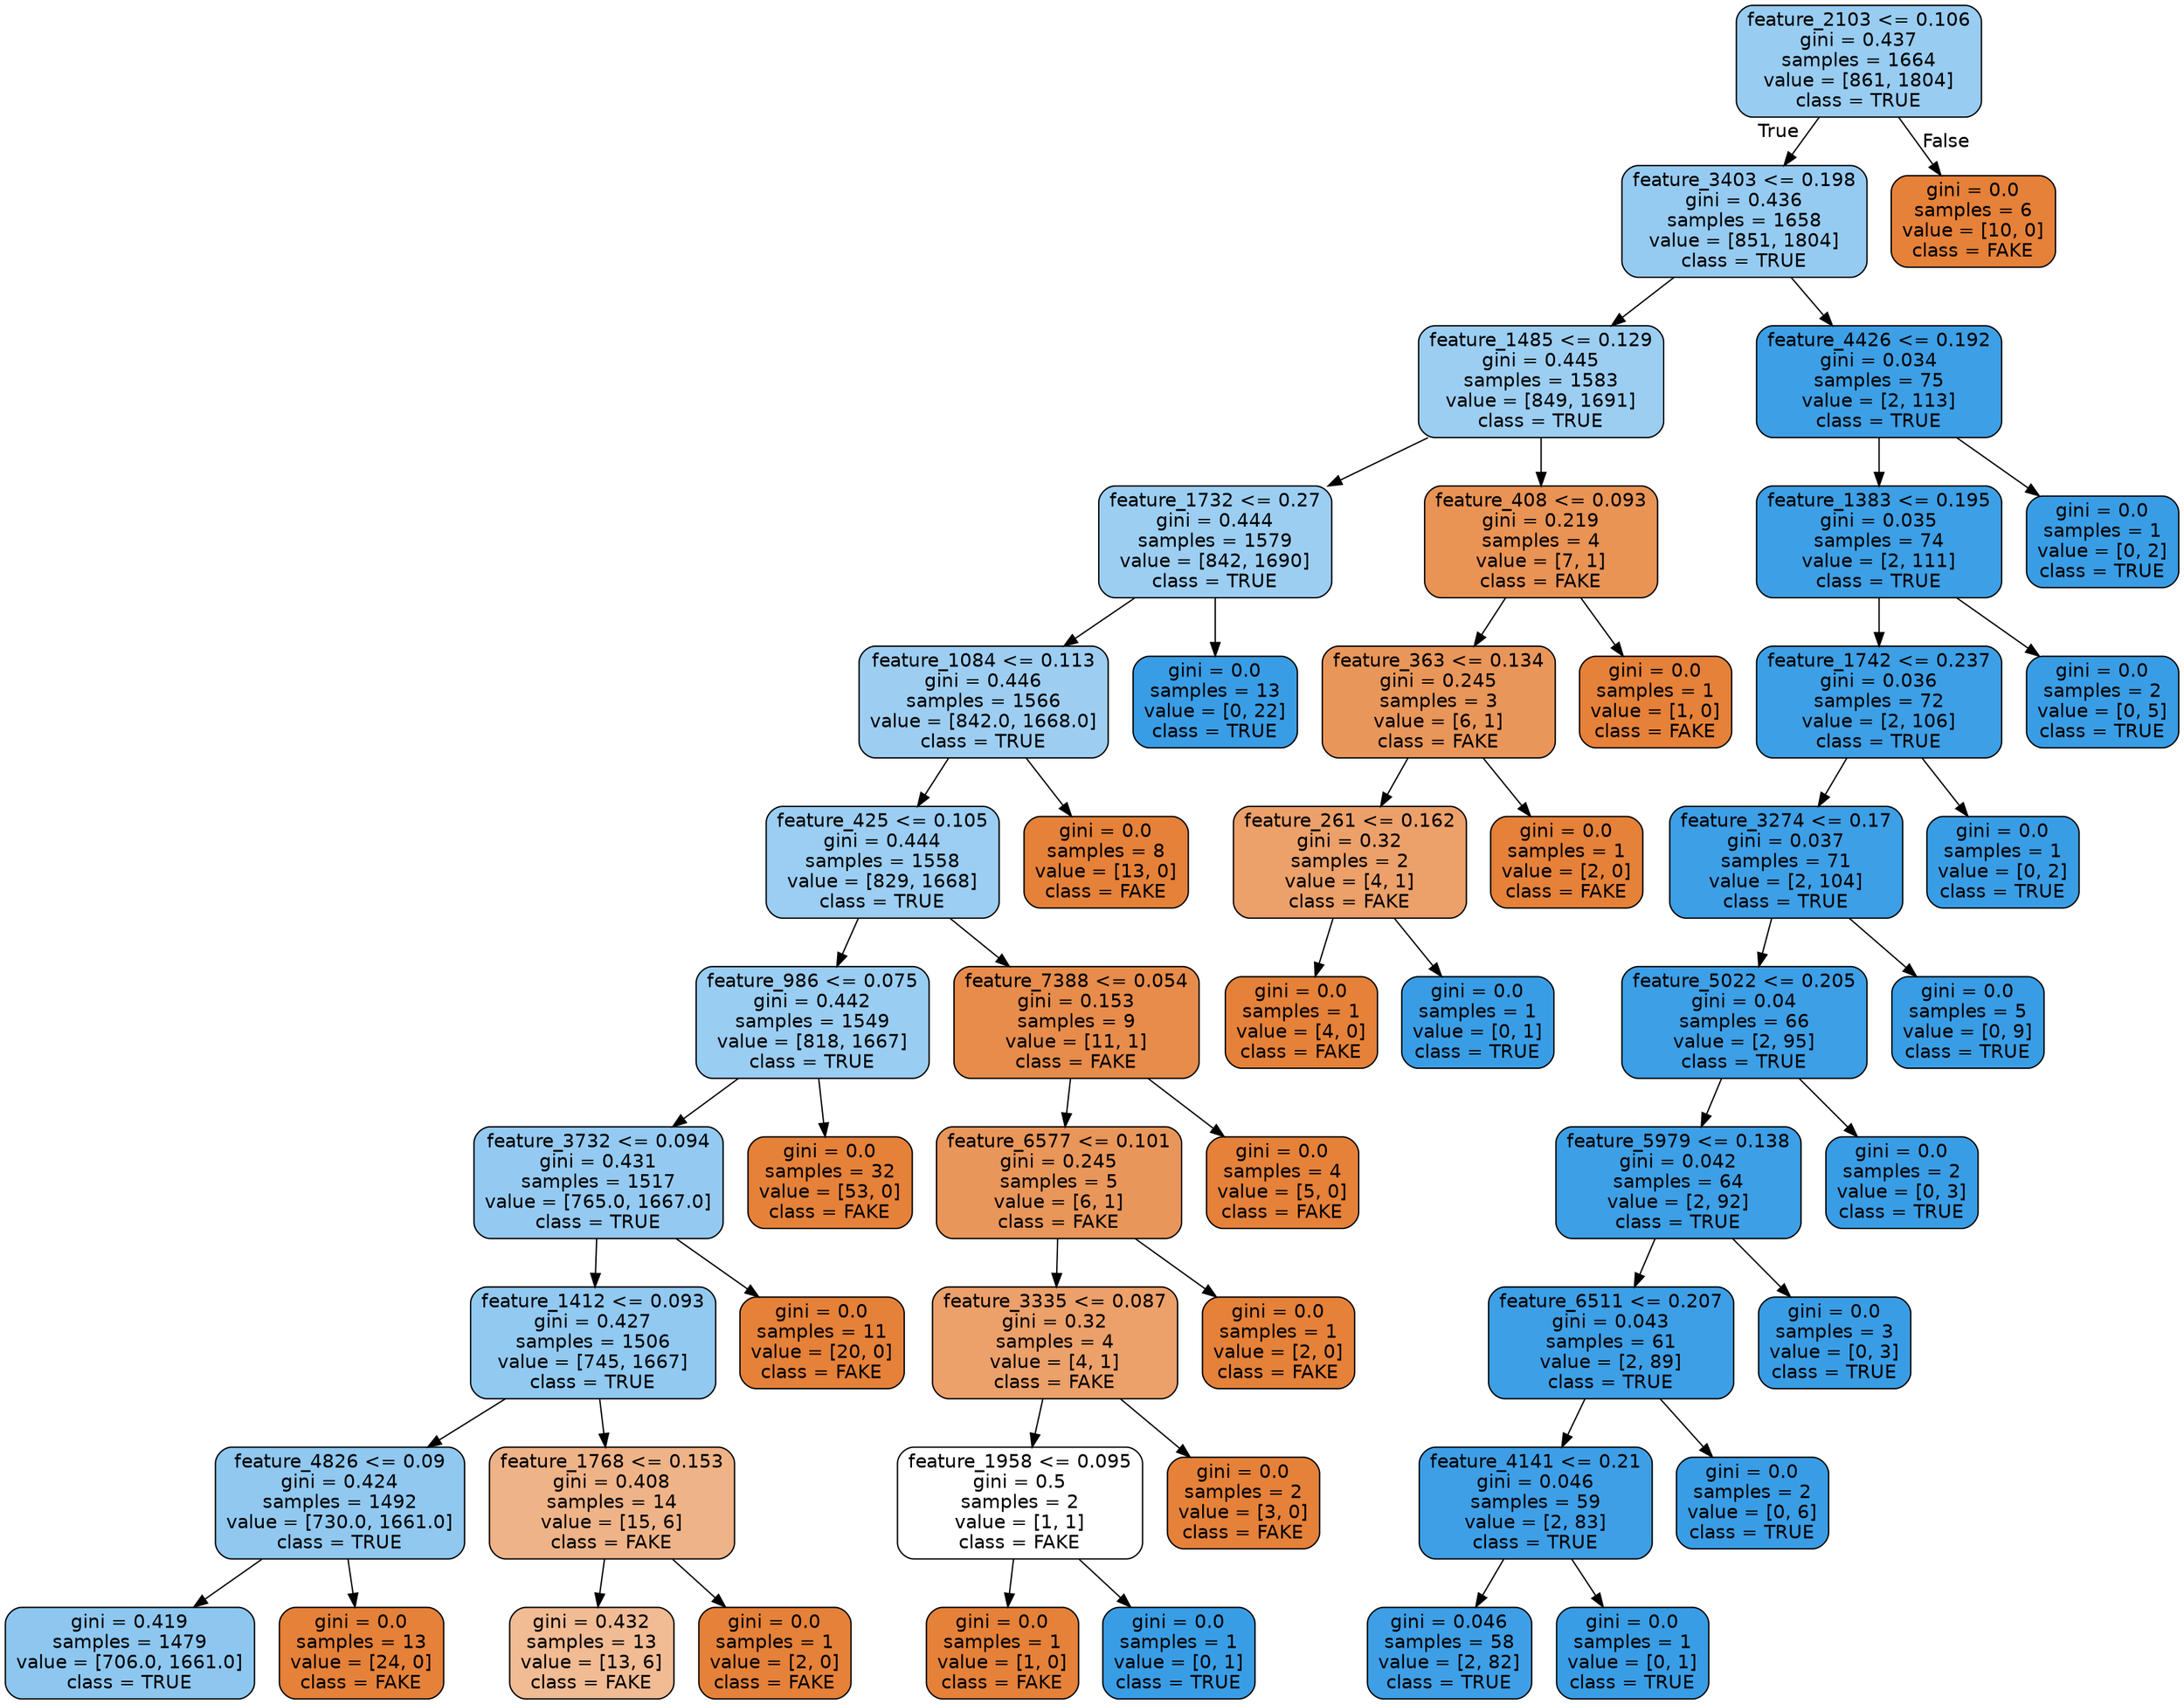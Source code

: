 digraph Tree {
node [shape=box, style="filled, rounded", color="black", fontname="helvetica"] ;
edge [fontname="helvetica"] ;
0 [label="feature_2103 <= 0.106\ngini = 0.437\nsamples = 1664\nvalue = [861, 1804]\nclass = TRUE", fillcolor="#98ccf1"] ;
1 [label="feature_3403 <= 0.198\ngini = 0.436\nsamples = 1658\nvalue = [851, 1804]\nclass = TRUE", fillcolor="#96cbf1"] ;
0 -> 1 [labeldistance=2.5, labelangle=45, headlabel="True"] ;
2 [label="feature_1485 <= 0.129\ngini = 0.445\nsamples = 1583\nvalue = [849, 1691]\nclass = TRUE", fillcolor="#9ccef2"] ;
1 -> 2 ;
3 [label="feature_1732 <= 0.27\ngini = 0.444\nsamples = 1579\nvalue = [842, 1690]\nclass = TRUE", fillcolor="#9ccef2"] ;
2 -> 3 ;
4 [label="feature_1084 <= 0.113\ngini = 0.446\nsamples = 1566\nvalue = [842.0, 1668.0]\nclass = TRUE", fillcolor="#9dcef2"] ;
3 -> 4 ;
5 [label="feature_425 <= 0.105\ngini = 0.444\nsamples = 1558\nvalue = [829, 1668]\nclass = TRUE", fillcolor="#9bcef2"] ;
4 -> 5 ;
6 [label="feature_986 <= 0.075\ngini = 0.442\nsamples = 1549\nvalue = [818, 1667]\nclass = TRUE", fillcolor="#9acdf2"] ;
5 -> 6 ;
7 [label="feature_3732 <= 0.094\ngini = 0.431\nsamples = 1517\nvalue = [765.0, 1667.0]\nclass = TRUE", fillcolor="#94caf1"] ;
6 -> 7 ;
8 [label="feature_1412 <= 0.093\ngini = 0.427\nsamples = 1506\nvalue = [745, 1667]\nclass = TRUE", fillcolor="#91c9f1"] ;
7 -> 8 ;
9 [label="feature_4826 <= 0.09\ngini = 0.424\nsamples = 1492\nvalue = [730.0, 1661.0]\nclass = TRUE", fillcolor="#90c8f0"] ;
8 -> 9 ;
10 [label="gini = 0.419\nsamples = 1479\nvalue = [706.0, 1661.0]\nclass = TRUE", fillcolor="#8dc7f0"] ;
9 -> 10 ;
11 [label="gini = 0.0\nsamples = 13\nvalue = [24, 0]\nclass = FAKE", fillcolor="#e58139"] ;
9 -> 11 ;
12 [label="feature_1768 <= 0.153\ngini = 0.408\nsamples = 14\nvalue = [15, 6]\nclass = FAKE", fillcolor="#efb388"] ;
8 -> 12 ;
13 [label="gini = 0.432\nsamples = 13\nvalue = [13, 6]\nclass = FAKE", fillcolor="#f1bb94"] ;
12 -> 13 ;
14 [label="gini = 0.0\nsamples = 1\nvalue = [2, 0]\nclass = FAKE", fillcolor="#e58139"] ;
12 -> 14 ;
15 [label="gini = 0.0\nsamples = 11\nvalue = [20, 0]\nclass = FAKE", fillcolor="#e58139"] ;
7 -> 15 ;
16 [label="gini = 0.0\nsamples = 32\nvalue = [53, 0]\nclass = FAKE", fillcolor="#e58139"] ;
6 -> 16 ;
17 [label="feature_7388 <= 0.054\ngini = 0.153\nsamples = 9\nvalue = [11, 1]\nclass = FAKE", fillcolor="#e78c4b"] ;
5 -> 17 ;
18 [label="feature_6577 <= 0.101\ngini = 0.245\nsamples = 5\nvalue = [6, 1]\nclass = FAKE", fillcolor="#e9965a"] ;
17 -> 18 ;
19 [label="feature_3335 <= 0.087\ngini = 0.32\nsamples = 4\nvalue = [4, 1]\nclass = FAKE", fillcolor="#eca06a"] ;
18 -> 19 ;
20 [label="feature_1958 <= 0.095\ngini = 0.5\nsamples = 2\nvalue = [1, 1]\nclass = FAKE", fillcolor="#ffffff"] ;
19 -> 20 ;
21 [label="gini = 0.0\nsamples = 1\nvalue = [1, 0]\nclass = FAKE", fillcolor="#e58139"] ;
20 -> 21 ;
22 [label="gini = 0.0\nsamples = 1\nvalue = [0, 1]\nclass = TRUE", fillcolor="#399de5"] ;
20 -> 22 ;
23 [label="gini = 0.0\nsamples = 2\nvalue = [3, 0]\nclass = FAKE", fillcolor="#e58139"] ;
19 -> 23 ;
24 [label="gini = 0.0\nsamples = 1\nvalue = [2, 0]\nclass = FAKE", fillcolor="#e58139"] ;
18 -> 24 ;
25 [label="gini = 0.0\nsamples = 4\nvalue = [5, 0]\nclass = FAKE", fillcolor="#e58139"] ;
17 -> 25 ;
26 [label="gini = 0.0\nsamples = 8\nvalue = [13, 0]\nclass = FAKE", fillcolor="#e58139"] ;
4 -> 26 ;
27 [label="gini = 0.0\nsamples = 13\nvalue = [0, 22]\nclass = TRUE", fillcolor="#399de5"] ;
3 -> 27 ;
28 [label="feature_408 <= 0.093\ngini = 0.219\nsamples = 4\nvalue = [7, 1]\nclass = FAKE", fillcolor="#e99355"] ;
2 -> 28 ;
29 [label="feature_363 <= 0.134\ngini = 0.245\nsamples = 3\nvalue = [6, 1]\nclass = FAKE", fillcolor="#e9965a"] ;
28 -> 29 ;
30 [label="feature_261 <= 0.162\ngini = 0.32\nsamples = 2\nvalue = [4, 1]\nclass = FAKE", fillcolor="#eca06a"] ;
29 -> 30 ;
31 [label="gini = 0.0\nsamples = 1\nvalue = [4, 0]\nclass = FAKE", fillcolor="#e58139"] ;
30 -> 31 ;
32 [label="gini = 0.0\nsamples = 1\nvalue = [0, 1]\nclass = TRUE", fillcolor="#399de5"] ;
30 -> 32 ;
33 [label="gini = 0.0\nsamples = 1\nvalue = [2, 0]\nclass = FAKE", fillcolor="#e58139"] ;
29 -> 33 ;
34 [label="gini = 0.0\nsamples = 1\nvalue = [1, 0]\nclass = FAKE", fillcolor="#e58139"] ;
28 -> 34 ;
35 [label="feature_4426 <= 0.192\ngini = 0.034\nsamples = 75\nvalue = [2, 113]\nclass = TRUE", fillcolor="#3d9fe5"] ;
1 -> 35 ;
36 [label="feature_1383 <= 0.195\ngini = 0.035\nsamples = 74\nvalue = [2, 111]\nclass = TRUE", fillcolor="#3d9fe5"] ;
35 -> 36 ;
37 [label="feature_1742 <= 0.237\ngini = 0.036\nsamples = 72\nvalue = [2, 106]\nclass = TRUE", fillcolor="#3d9fe5"] ;
36 -> 37 ;
38 [label="feature_3274 <= 0.17\ngini = 0.037\nsamples = 71\nvalue = [2, 104]\nclass = TRUE", fillcolor="#3d9fe6"] ;
37 -> 38 ;
39 [label="feature_5022 <= 0.205\ngini = 0.04\nsamples = 66\nvalue = [2, 95]\nclass = TRUE", fillcolor="#3d9fe6"] ;
38 -> 39 ;
40 [label="feature_5979 <= 0.138\ngini = 0.042\nsamples = 64\nvalue = [2, 92]\nclass = TRUE", fillcolor="#3d9fe6"] ;
39 -> 40 ;
41 [label="feature_6511 <= 0.207\ngini = 0.043\nsamples = 61\nvalue = [2, 89]\nclass = TRUE", fillcolor="#3d9fe6"] ;
40 -> 41 ;
42 [label="feature_4141 <= 0.21\ngini = 0.046\nsamples = 59\nvalue = [2, 83]\nclass = TRUE", fillcolor="#3e9fe6"] ;
41 -> 42 ;
43 [label="gini = 0.046\nsamples = 58\nvalue = [2, 82]\nclass = TRUE", fillcolor="#3e9fe6"] ;
42 -> 43 ;
44 [label="gini = 0.0\nsamples = 1\nvalue = [0, 1]\nclass = TRUE", fillcolor="#399de5"] ;
42 -> 44 ;
45 [label="gini = 0.0\nsamples = 2\nvalue = [0, 6]\nclass = TRUE", fillcolor="#399de5"] ;
41 -> 45 ;
46 [label="gini = 0.0\nsamples = 3\nvalue = [0, 3]\nclass = TRUE", fillcolor="#399de5"] ;
40 -> 46 ;
47 [label="gini = 0.0\nsamples = 2\nvalue = [0, 3]\nclass = TRUE", fillcolor="#399de5"] ;
39 -> 47 ;
48 [label="gini = 0.0\nsamples = 5\nvalue = [0, 9]\nclass = TRUE", fillcolor="#399de5"] ;
38 -> 48 ;
49 [label="gini = 0.0\nsamples = 1\nvalue = [0, 2]\nclass = TRUE", fillcolor="#399de5"] ;
37 -> 49 ;
50 [label="gini = 0.0\nsamples = 2\nvalue = [0, 5]\nclass = TRUE", fillcolor="#399de5"] ;
36 -> 50 ;
51 [label="gini = 0.0\nsamples = 1\nvalue = [0, 2]\nclass = TRUE", fillcolor="#399de5"] ;
35 -> 51 ;
52 [label="gini = 0.0\nsamples = 6\nvalue = [10, 0]\nclass = FAKE", fillcolor="#e58139"] ;
0 -> 52 [labeldistance=2.5, labelangle=-45, headlabel="False"] ;
}